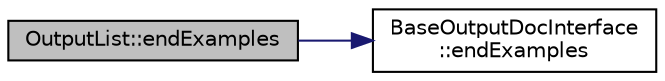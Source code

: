 digraph "OutputList::endExamples"
{
 // LATEX_PDF_SIZE
  edge [fontname="Helvetica",fontsize="10",labelfontname="Helvetica",labelfontsize="10"];
  node [fontname="Helvetica",fontsize="10",shape=record];
  rankdir="LR";
  Node1 [label="OutputList::endExamples",height=0.2,width=0.4,color="black", fillcolor="grey75", style="filled", fontcolor="black",tooltip=" "];
  Node1 -> Node2 [color="midnightblue",fontsize="10",style="solid",fontname="Helvetica"];
  Node2 [label="BaseOutputDocInterface\l::endExamples",height=0.2,width=0.4,color="black", fillcolor="white", style="filled",URL="$classBaseOutputDocInterface.html#a1b3eca2ad781699cb342f4e7f389a6d2",tooltip=" "];
}
